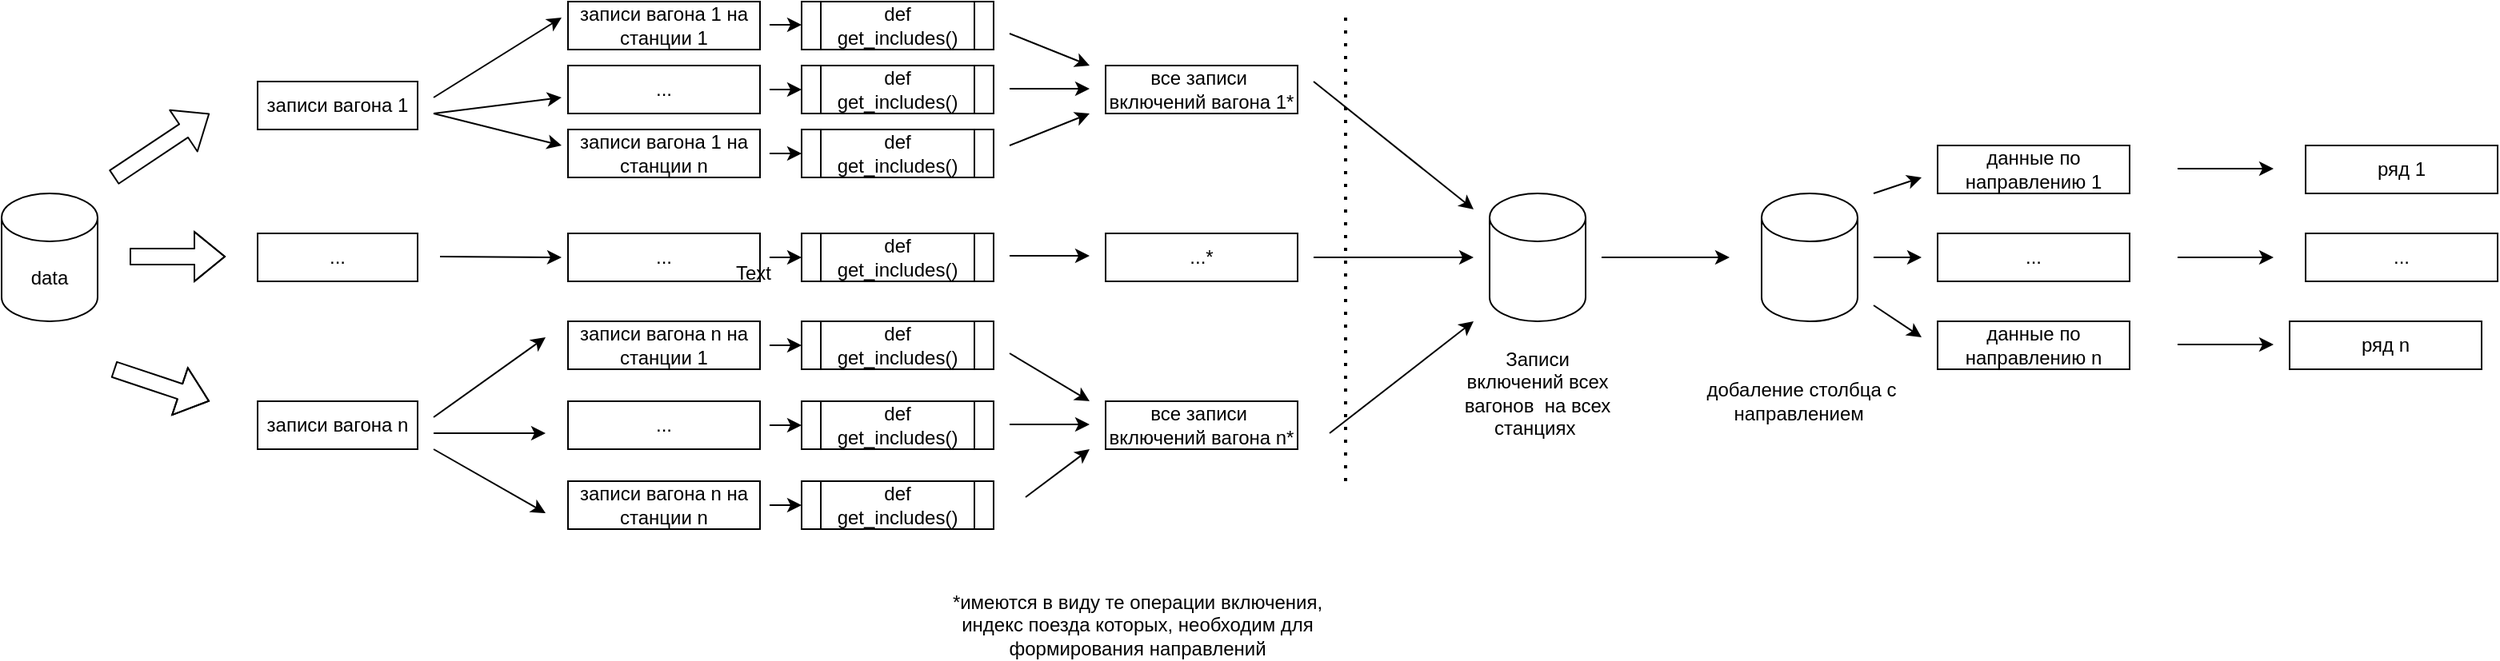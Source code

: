 <mxfile version="14.6.11" type="device"><diagram id="C5RBs43oDa-KdzZeNtuy" name="Page-1"><mxGraphModel dx="782" dy="471" grid="1" gridSize="10" guides="1" tooltips="1" connect="1" arrows="1" fold="1" page="1" pageScale="1" pageWidth="1654" pageHeight="1169" math="0" shadow="0"><root><mxCell id="WIyWlLk6GJQsqaUBKTNV-0"/><mxCell id="WIyWlLk6GJQsqaUBKTNV-1" parent="WIyWlLk6GJQsqaUBKTNV-0"/><mxCell id="c5YSd3ZLRDpyQlr122oJ-0" value="data" style="shape=cylinder3;whiteSpace=wrap;html=1;boundedLbl=1;backgroundOutline=1;size=15;" vertex="1" parent="WIyWlLk6GJQsqaUBKTNV-1"><mxGeometry x="60" y="200" width="60" height="80" as="geometry"/></mxCell><mxCell id="c5YSd3ZLRDpyQlr122oJ-3" value="" style="shape=flexArrow;endArrow=classic;html=1;" edge="1" parent="WIyWlLk6GJQsqaUBKTNV-1"><mxGeometry width="50" height="50" relative="1" as="geometry"><mxPoint x="140" y="239.5" as="sourcePoint"/><mxPoint x="200" y="239.5" as="targetPoint"/><Array as="points"><mxPoint x="160" y="239.5"/></Array></mxGeometry></mxCell><mxCell id="c5YSd3ZLRDpyQlr122oJ-4" value="записи вагона 1" style="rounded=0;whiteSpace=wrap;html=1;" vertex="1" parent="WIyWlLk6GJQsqaUBKTNV-1"><mxGeometry x="220" y="130" width="100" height="30" as="geometry"/></mxCell><mxCell id="c5YSd3ZLRDpyQlr122oJ-5" value="записи вагона n" style="rounded=0;whiteSpace=wrap;html=1;" vertex="1" parent="WIyWlLk6GJQsqaUBKTNV-1"><mxGeometry x="220" y="330" width="100" height="30" as="geometry"/></mxCell><mxCell id="c5YSd3ZLRDpyQlr122oJ-6" value="..." style="rounded=0;whiteSpace=wrap;html=1;" vertex="1" parent="WIyWlLk6GJQsqaUBKTNV-1"><mxGeometry x="220" y="225" width="100" height="30" as="geometry"/></mxCell><mxCell id="c5YSd3ZLRDpyQlr122oJ-12" value="записи вагона 1 на станции 1" style="rounded=0;whiteSpace=wrap;html=1;" vertex="1" parent="WIyWlLk6GJQsqaUBKTNV-1"><mxGeometry x="414" y="80" width="120" height="30" as="geometry"/></mxCell><mxCell id="c5YSd3ZLRDpyQlr122oJ-13" value="записи вагона 1 на станции n" style="rounded=0;whiteSpace=wrap;html=1;" vertex="1" parent="WIyWlLk6GJQsqaUBKTNV-1"><mxGeometry x="414" y="160" width="120" height="30" as="geometry"/></mxCell><mxCell id="c5YSd3ZLRDpyQlr122oJ-14" value="..." style="rounded=0;whiteSpace=wrap;html=1;" vertex="1" parent="WIyWlLk6GJQsqaUBKTNV-1"><mxGeometry x="414" y="120" width="120" height="30" as="geometry"/></mxCell><mxCell id="c5YSd3ZLRDpyQlr122oJ-15" value="" style="endArrow=classic;html=1;" edge="1" parent="WIyWlLk6GJQsqaUBKTNV-1"><mxGeometry width="50" height="50" relative="1" as="geometry"><mxPoint x="330" y="140" as="sourcePoint"/><mxPoint x="410" y="90" as="targetPoint"/></mxGeometry></mxCell><mxCell id="c5YSd3ZLRDpyQlr122oJ-16" value="" style="endArrow=classic;html=1;" edge="1" parent="WIyWlLk6GJQsqaUBKTNV-1"><mxGeometry width="50" height="50" relative="1" as="geometry"><mxPoint x="330" y="150" as="sourcePoint"/><mxPoint x="410" y="140" as="targetPoint"/></mxGeometry></mxCell><mxCell id="c5YSd3ZLRDpyQlr122oJ-17" value="" style="endArrow=classic;html=1;" edge="1" parent="WIyWlLk6GJQsqaUBKTNV-1"><mxGeometry width="50" height="50" relative="1" as="geometry"><mxPoint x="330" y="150" as="sourcePoint"/><mxPoint x="410" y="170" as="targetPoint"/></mxGeometry></mxCell><mxCell id="c5YSd3ZLRDpyQlr122oJ-18" value="" style="endArrow=classic;html=1;" edge="1" parent="WIyWlLk6GJQsqaUBKTNV-1"><mxGeometry width="50" height="50" relative="1" as="geometry"><mxPoint x="334" y="239.5" as="sourcePoint"/><mxPoint x="410" y="240" as="targetPoint"/></mxGeometry></mxCell><mxCell id="c5YSd3ZLRDpyQlr122oJ-19" value="..." style="rounded=0;whiteSpace=wrap;html=1;" vertex="1" parent="WIyWlLk6GJQsqaUBKTNV-1"><mxGeometry x="414" y="225" width="120" height="30" as="geometry"/></mxCell><mxCell id="c5YSd3ZLRDpyQlr122oJ-20" value="..." style="rounded=0;whiteSpace=wrap;html=1;" vertex="1" parent="WIyWlLk6GJQsqaUBKTNV-1"><mxGeometry x="414" y="330" width="120" height="30" as="geometry"/></mxCell><mxCell id="c5YSd3ZLRDpyQlr122oJ-21" value="записи вагона n на станции 1" style="rounded=0;whiteSpace=wrap;html=1;" vertex="1" parent="WIyWlLk6GJQsqaUBKTNV-1"><mxGeometry x="414" y="280" width="120" height="30" as="geometry"/></mxCell><mxCell id="c5YSd3ZLRDpyQlr122oJ-22" value="записи вагона n на станции n" style="rounded=0;whiteSpace=wrap;html=1;" vertex="1" parent="WIyWlLk6GJQsqaUBKTNV-1"><mxGeometry x="414" y="380" width="120" height="30" as="geometry"/></mxCell><mxCell id="c5YSd3ZLRDpyQlr122oJ-23" value="" style="endArrow=classic;html=1;" edge="1" parent="WIyWlLk6GJQsqaUBKTNV-1"><mxGeometry width="50" height="50" relative="1" as="geometry"><mxPoint x="330" y="340" as="sourcePoint"/><mxPoint x="400" y="290" as="targetPoint"/></mxGeometry></mxCell><mxCell id="c5YSd3ZLRDpyQlr122oJ-24" value="" style="endArrow=classic;html=1;" edge="1" parent="WIyWlLk6GJQsqaUBKTNV-1"><mxGeometry width="50" height="50" relative="1" as="geometry"><mxPoint x="330" y="350" as="sourcePoint"/><mxPoint x="400" y="350" as="targetPoint"/></mxGeometry></mxCell><mxCell id="c5YSd3ZLRDpyQlr122oJ-25" value="" style="endArrow=classic;html=1;" edge="1" parent="WIyWlLk6GJQsqaUBKTNV-1"><mxGeometry width="50" height="50" relative="1" as="geometry"><mxPoint x="330" y="360" as="sourcePoint"/><mxPoint x="400" y="400" as="targetPoint"/></mxGeometry></mxCell><mxCell id="c5YSd3ZLRDpyQlr122oJ-26" value="" style="shape=flexArrow;endArrow=classic;html=1;" edge="1" parent="WIyWlLk6GJQsqaUBKTNV-1"><mxGeometry width="50" height="50" relative="1" as="geometry"><mxPoint x="130" y="310" as="sourcePoint"/><mxPoint x="190" y="330" as="targetPoint"/><Array as="points"><mxPoint x="160" y="320"/></Array></mxGeometry></mxCell><mxCell id="c5YSd3ZLRDpyQlr122oJ-28" value="" style="shape=flexArrow;endArrow=classic;html=1;" edge="1" parent="WIyWlLk6GJQsqaUBKTNV-1"><mxGeometry width="50" height="50" relative="1" as="geometry"><mxPoint x="130" y="190" as="sourcePoint"/><mxPoint x="190" y="150" as="targetPoint"/></mxGeometry></mxCell><mxCell id="c5YSd3ZLRDpyQlr122oJ-29" value="def get_includes()" style="shape=process;whiteSpace=wrap;html=1;backgroundOutline=1;" vertex="1" parent="WIyWlLk6GJQsqaUBKTNV-1"><mxGeometry x="560" y="80" width="120" height="30" as="geometry"/></mxCell><mxCell id="c5YSd3ZLRDpyQlr122oJ-30" value="def get_includes()" style="shape=process;whiteSpace=wrap;html=1;backgroundOutline=1;" vertex="1" parent="WIyWlLk6GJQsqaUBKTNV-1"><mxGeometry x="560" y="120" width="120" height="30" as="geometry"/></mxCell><mxCell id="c5YSd3ZLRDpyQlr122oJ-31" value="def get_includes()" style="shape=process;whiteSpace=wrap;html=1;backgroundOutline=1;" vertex="1" parent="WIyWlLk6GJQsqaUBKTNV-1"><mxGeometry x="560" y="160" width="120" height="30" as="geometry"/></mxCell><mxCell id="c5YSd3ZLRDpyQlr122oJ-32" value="def get_includes()" style="shape=process;whiteSpace=wrap;html=1;backgroundOutline=1;" vertex="1" parent="WIyWlLk6GJQsqaUBKTNV-1"><mxGeometry x="560" y="225" width="120" height="30" as="geometry"/></mxCell><mxCell id="c5YSd3ZLRDpyQlr122oJ-33" value="def get_includes()" style="shape=process;whiteSpace=wrap;html=1;backgroundOutline=1;" vertex="1" parent="WIyWlLk6GJQsqaUBKTNV-1"><mxGeometry x="560" y="280" width="120" height="30" as="geometry"/></mxCell><mxCell id="c5YSd3ZLRDpyQlr122oJ-34" value="def get_includes()" style="shape=process;whiteSpace=wrap;html=1;backgroundOutline=1;" vertex="1" parent="WIyWlLk6GJQsqaUBKTNV-1"><mxGeometry x="560" y="330" width="120" height="30" as="geometry"/></mxCell><mxCell id="c5YSd3ZLRDpyQlr122oJ-35" value="def get_includes()" style="shape=process;whiteSpace=wrap;html=1;backgroundOutline=1;" vertex="1" parent="WIyWlLk6GJQsqaUBKTNV-1"><mxGeometry x="560" y="380" width="120" height="30" as="geometry"/></mxCell><mxCell id="c5YSd3ZLRDpyQlr122oJ-36" value="" style="endArrow=classic;html=1;" edge="1" parent="WIyWlLk6GJQsqaUBKTNV-1"><mxGeometry width="50" height="50" relative="1" as="geometry"><mxPoint x="540" y="94.5" as="sourcePoint"/><mxPoint x="560" y="94.5" as="targetPoint"/></mxGeometry></mxCell><mxCell id="c5YSd3ZLRDpyQlr122oJ-39" value="" style="endArrow=classic;html=1;entryX=0;entryY=0.5;entryDx=0;entryDy=0;" edge="1" parent="WIyWlLk6GJQsqaUBKTNV-1" target="c5YSd3ZLRDpyQlr122oJ-30"><mxGeometry width="50" height="50" relative="1" as="geometry"><mxPoint x="540" y="135" as="sourcePoint"/><mxPoint x="570" y="104.5" as="targetPoint"/></mxGeometry></mxCell><mxCell id="c5YSd3ZLRDpyQlr122oJ-40" value="" style="endArrow=classic;html=1;entryX=0;entryY=0.5;entryDx=0;entryDy=0;" edge="1" parent="WIyWlLk6GJQsqaUBKTNV-1" target="c5YSd3ZLRDpyQlr122oJ-32"><mxGeometry width="50" height="50" relative="1" as="geometry"><mxPoint x="540" y="240" as="sourcePoint"/><mxPoint x="580" y="114.5" as="targetPoint"/></mxGeometry></mxCell><mxCell id="c5YSd3ZLRDpyQlr122oJ-41" value="" style="endArrow=classic;html=1;entryX=0;entryY=0.5;entryDx=0;entryDy=0;" edge="1" parent="WIyWlLk6GJQsqaUBKTNV-1" target="c5YSd3ZLRDpyQlr122oJ-33"><mxGeometry width="50" height="50" relative="1" as="geometry"><mxPoint x="540" y="295" as="sourcePoint"/><mxPoint x="570" y="250" as="targetPoint"/></mxGeometry></mxCell><mxCell id="c5YSd3ZLRDpyQlr122oJ-42" value="" style="endArrow=classic;html=1;entryX=0;entryY=0.5;entryDx=0;entryDy=0;" edge="1" parent="WIyWlLk6GJQsqaUBKTNV-1" target="c5YSd3ZLRDpyQlr122oJ-34"><mxGeometry width="50" height="50" relative="1" as="geometry"><mxPoint x="540" y="345" as="sourcePoint"/><mxPoint x="570" y="305" as="targetPoint"/></mxGeometry></mxCell><mxCell id="c5YSd3ZLRDpyQlr122oJ-43" value="" style="endArrow=classic;html=1;entryX=0;entryY=0.5;entryDx=0;entryDy=0;" edge="1" parent="WIyWlLk6GJQsqaUBKTNV-1" target="c5YSd3ZLRDpyQlr122oJ-35"><mxGeometry width="50" height="50" relative="1" as="geometry"><mxPoint x="540" y="395" as="sourcePoint"/><mxPoint x="570" y="355" as="targetPoint"/></mxGeometry></mxCell><mxCell id="c5YSd3ZLRDpyQlr122oJ-44" value="" style="endArrow=classic;html=1;entryX=0;entryY=0.5;entryDx=0;entryDy=0;" edge="1" parent="WIyWlLk6GJQsqaUBKTNV-1" target="c5YSd3ZLRDpyQlr122oJ-31"><mxGeometry width="50" height="50" relative="1" as="geometry"><mxPoint x="540" y="175" as="sourcePoint"/><mxPoint x="570" y="145" as="targetPoint"/></mxGeometry></mxCell><mxCell id="c5YSd3ZLRDpyQlr122oJ-46" value="все записи&amp;nbsp; включений вагона 1*" style="rounded=0;whiteSpace=wrap;html=1;" vertex="1" parent="WIyWlLk6GJQsqaUBKTNV-1"><mxGeometry x="750" y="120" width="120" height="30" as="geometry"/></mxCell><mxCell id="c5YSd3ZLRDpyQlr122oJ-47" value="Text" style="text;html=1;strokeColor=none;fillColor=none;align=center;verticalAlign=middle;whiteSpace=wrap;rounded=0;" vertex="1" parent="WIyWlLk6GJQsqaUBKTNV-1"><mxGeometry x="510" y="240" width="40" height="20" as="geometry"/></mxCell><mxCell id="c5YSd3ZLRDpyQlr122oJ-48" value="*имеются в виду те операции включения, индекс поезда которых, необходим для формирования направлений" style="text;html=1;strokeColor=none;fillColor=none;align=center;verticalAlign=middle;whiteSpace=wrap;rounded=0;" vertex="1" parent="WIyWlLk6GJQsqaUBKTNV-1"><mxGeometry x="640" y="450" width="260" height="40" as="geometry"/></mxCell><mxCell id="c5YSd3ZLRDpyQlr122oJ-49" value="...*" style="rounded=0;whiteSpace=wrap;html=1;" vertex="1" parent="WIyWlLk6GJQsqaUBKTNV-1"><mxGeometry x="750" y="225" width="120" height="30" as="geometry"/></mxCell><mxCell id="c5YSd3ZLRDpyQlr122oJ-50" value="все записи&amp;nbsp; включений вагона n*" style="rounded=0;whiteSpace=wrap;html=1;" vertex="1" parent="WIyWlLk6GJQsqaUBKTNV-1"><mxGeometry x="750" y="330" width="120" height="30" as="geometry"/></mxCell><mxCell id="c5YSd3ZLRDpyQlr122oJ-51" value="" style="endArrow=classic;html=1;" edge="1" parent="WIyWlLk6GJQsqaUBKTNV-1"><mxGeometry width="50" height="50" relative="1" as="geometry"><mxPoint x="690" y="134.5" as="sourcePoint"/><mxPoint x="740" y="134.5" as="targetPoint"/></mxGeometry></mxCell><mxCell id="c5YSd3ZLRDpyQlr122oJ-52" value="" style="endArrow=classic;html=1;" edge="1" parent="WIyWlLk6GJQsqaUBKTNV-1"><mxGeometry width="50" height="50" relative="1" as="geometry"><mxPoint x="690" y="239" as="sourcePoint"/><mxPoint x="740" y="239" as="targetPoint"/></mxGeometry></mxCell><mxCell id="c5YSd3ZLRDpyQlr122oJ-53" value="" style="endArrow=classic;html=1;" edge="1" parent="WIyWlLk6GJQsqaUBKTNV-1"><mxGeometry width="50" height="50" relative="1" as="geometry"><mxPoint x="690" y="344.5" as="sourcePoint"/><mxPoint x="740" y="344.5" as="targetPoint"/></mxGeometry></mxCell><mxCell id="c5YSd3ZLRDpyQlr122oJ-54" value="" style="endArrow=classic;html=1;" edge="1" parent="WIyWlLk6GJQsqaUBKTNV-1"><mxGeometry width="50" height="50" relative="1" as="geometry"><mxPoint x="690" y="100" as="sourcePoint"/><mxPoint x="740" y="120" as="targetPoint"/></mxGeometry></mxCell><mxCell id="c5YSd3ZLRDpyQlr122oJ-55" value="" style="endArrow=classic;html=1;" edge="1" parent="WIyWlLk6GJQsqaUBKTNV-1"><mxGeometry width="50" height="50" relative="1" as="geometry"><mxPoint x="690" y="170" as="sourcePoint"/><mxPoint x="740" y="150" as="targetPoint"/></mxGeometry></mxCell><mxCell id="c5YSd3ZLRDpyQlr122oJ-56" value="" style="endArrow=classic;html=1;" edge="1" parent="WIyWlLk6GJQsqaUBKTNV-1"><mxGeometry width="50" height="50" relative="1" as="geometry"><mxPoint x="690" y="300" as="sourcePoint"/><mxPoint x="740" y="330" as="targetPoint"/></mxGeometry></mxCell><mxCell id="c5YSd3ZLRDpyQlr122oJ-57" value="" style="endArrow=classic;html=1;" edge="1" parent="WIyWlLk6GJQsqaUBKTNV-1"><mxGeometry width="50" height="50" relative="1" as="geometry"><mxPoint x="700" y="390" as="sourcePoint"/><mxPoint x="740" y="360" as="targetPoint"/></mxGeometry></mxCell><mxCell id="c5YSd3ZLRDpyQlr122oJ-58" value="" style="endArrow=none;dashed=1;html=1;dashPattern=1 3;strokeWidth=2;" edge="1" parent="WIyWlLk6GJQsqaUBKTNV-1"><mxGeometry width="50" height="50" relative="1" as="geometry"><mxPoint x="900" y="380" as="sourcePoint"/><mxPoint x="900" y="90" as="targetPoint"/></mxGeometry></mxCell><mxCell id="c5YSd3ZLRDpyQlr122oJ-59" value="" style="endArrow=classic;html=1;" edge="1" parent="WIyWlLk6GJQsqaUBKTNV-1"><mxGeometry width="50" height="50" relative="1" as="geometry"><mxPoint x="890" y="350" as="sourcePoint"/><mxPoint x="980" y="280" as="targetPoint"/></mxGeometry></mxCell><mxCell id="c5YSd3ZLRDpyQlr122oJ-60" value="" style="endArrow=classic;html=1;" edge="1" parent="WIyWlLk6GJQsqaUBKTNV-1"><mxGeometry width="50" height="50" relative="1" as="geometry"><mxPoint x="880" y="240" as="sourcePoint"/><mxPoint x="980" y="240" as="targetPoint"/></mxGeometry></mxCell><mxCell id="c5YSd3ZLRDpyQlr122oJ-61" value="" style="endArrow=classic;html=1;" edge="1" parent="WIyWlLk6GJQsqaUBKTNV-1"><mxGeometry width="50" height="50" relative="1" as="geometry"><mxPoint x="880" y="130" as="sourcePoint"/><mxPoint x="980" y="210" as="targetPoint"/></mxGeometry></mxCell><mxCell id="c5YSd3ZLRDpyQlr122oJ-62" value="" style="shape=cylinder3;whiteSpace=wrap;html=1;boundedLbl=1;backgroundOutline=1;size=15;" vertex="1" parent="WIyWlLk6GJQsqaUBKTNV-1"><mxGeometry x="990" y="200" width="60" height="80" as="geometry"/></mxCell><mxCell id="c5YSd3ZLRDpyQlr122oJ-64" value="Записи включений всех вагонов&amp;nbsp; на всех станциях&amp;nbsp;" style="text;html=1;strokeColor=none;fillColor=none;align=center;verticalAlign=middle;whiteSpace=wrap;rounded=0;" vertex="1" parent="WIyWlLk6GJQsqaUBKTNV-1"><mxGeometry x="970" y="290" width="100" height="70" as="geometry"/></mxCell><mxCell id="c5YSd3ZLRDpyQlr122oJ-65" value="" style="endArrow=classic;html=1;" edge="1" parent="WIyWlLk6GJQsqaUBKTNV-1"><mxGeometry width="50" height="50" relative="1" as="geometry"><mxPoint x="1060" y="240" as="sourcePoint"/><mxPoint x="1140" y="240" as="targetPoint"/></mxGeometry></mxCell><mxCell id="c5YSd3ZLRDpyQlr122oJ-66" value="" style="shape=cylinder3;whiteSpace=wrap;html=1;boundedLbl=1;backgroundOutline=1;size=15;" vertex="1" parent="WIyWlLk6GJQsqaUBKTNV-1"><mxGeometry x="1160" y="200" width="60" height="80" as="geometry"/></mxCell><mxCell id="c5YSd3ZLRDpyQlr122oJ-67" value="добаление столбца с направлением&amp;nbsp;" style="text;html=1;strokeColor=none;fillColor=none;align=center;verticalAlign=middle;whiteSpace=wrap;rounded=0;" vertex="1" parent="WIyWlLk6GJQsqaUBKTNV-1"><mxGeometry x="1120" y="300" width="130" height="60" as="geometry"/></mxCell><mxCell id="c5YSd3ZLRDpyQlr122oJ-69" value="данные по направлению 1" style="rounded=0;whiteSpace=wrap;html=1;" vertex="1" parent="WIyWlLk6GJQsqaUBKTNV-1"><mxGeometry x="1270" y="170" width="120" height="30" as="geometry"/></mxCell><mxCell id="c5YSd3ZLRDpyQlr122oJ-70" value="..." style="rounded=0;whiteSpace=wrap;html=1;" vertex="1" parent="WIyWlLk6GJQsqaUBKTNV-1"><mxGeometry x="1270" y="225" width="120" height="30" as="geometry"/></mxCell><mxCell id="c5YSd3ZLRDpyQlr122oJ-71" value="данные по направлению n" style="rounded=0;whiteSpace=wrap;html=1;" vertex="1" parent="WIyWlLk6GJQsqaUBKTNV-1"><mxGeometry x="1270" y="280" width="120" height="30" as="geometry"/></mxCell><mxCell id="c5YSd3ZLRDpyQlr122oJ-72" value="" style="endArrow=classic;html=1;" edge="1" parent="WIyWlLk6GJQsqaUBKTNV-1"><mxGeometry width="50" height="50" relative="1" as="geometry"><mxPoint x="1230" y="200" as="sourcePoint"/><mxPoint x="1260" y="190" as="targetPoint"/></mxGeometry></mxCell><mxCell id="c5YSd3ZLRDpyQlr122oJ-73" value="" style="endArrow=classic;html=1;" edge="1" parent="WIyWlLk6GJQsqaUBKTNV-1"><mxGeometry width="50" height="50" relative="1" as="geometry"><mxPoint x="1230" y="240" as="sourcePoint"/><mxPoint x="1260" y="240" as="targetPoint"/></mxGeometry></mxCell><mxCell id="c5YSd3ZLRDpyQlr122oJ-74" value="" style="endArrow=classic;html=1;" edge="1" parent="WIyWlLk6GJQsqaUBKTNV-1"><mxGeometry width="50" height="50" relative="1" as="geometry"><mxPoint x="1230" y="270" as="sourcePoint"/><mxPoint x="1260" y="290" as="targetPoint"/></mxGeometry></mxCell><mxCell id="c5YSd3ZLRDpyQlr122oJ-76" value="" style="endArrow=classic;html=1;" edge="1" parent="WIyWlLk6GJQsqaUBKTNV-1"><mxGeometry width="50" height="50" relative="1" as="geometry"><mxPoint x="1420" y="184.5" as="sourcePoint"/><mxPoint x="1480" y="184.5" as="targetPoint"/></mxGeometry></mxCell><mxCell id="c5YSd3ZLRDpyQlr122oJ-77" value="" style="endArrow=classic;html=1;" edge="1" parent="WIyWlLk6GJQsqaUBKTNV-1"><mxGeometry width="50" height="50" relative="1" as="geometry"><mxPoint x="1420" y="240" as="sourcePoint"/><mxPoint x="1480" y="240" as="targetPoint"/></mxGeometry></mxCell><mxCell id="c5YSd3ZLRDpyQlr122oJ-78" value="" style="endArrow=classic;html=1;" edge="1" parent="WIyWlLk6GJQsqaUBKTNV-1"><mxGeometry width="50" height="50" relative="1" as="geometry"><mxPoint x="1420" y="294.5" as="sourcePoint"/><mxPoint x="1480" y="294.5" as="targetPoint"/></mxGeometry></mxCell><mxCell id="c5YSd3ZLRDpyQlr122oJ-80" value="ряд 1" style="rounded=0;whiteSpace=wrap;html=1;" vertex="1" parent="WIyWlLk6GJQsqaUBKTNV-1"><mxGeometry x="1500" y="170" width="120" height="30" as="geometry"/></mxCell><mxCell id="c5YSd3ZLRDpyQlr122oJ-81" value="..." style="rounded=0;whiteSpace=wrap;html=1;" vertex="1" parent="WIyWlLk6GJQsqaUBKTNV-1"><mxGeometry x="1500" y="225" width="120" height="30" as="geometry"/></mxCell><mxCell id="c5YSd3ZLRDpyQlr122oJ-82" value="ряд n" style="rounded=0;whiteSpace=wrap;html=1;" vertex="1" parent="WIyWlLk6GJQsqaUBKTNV-1"><mxGeometry x="1490" y="280" width="120" height="30" as="geometry"/></mxCell></root></mxGraphModel></diagram></mxfile>